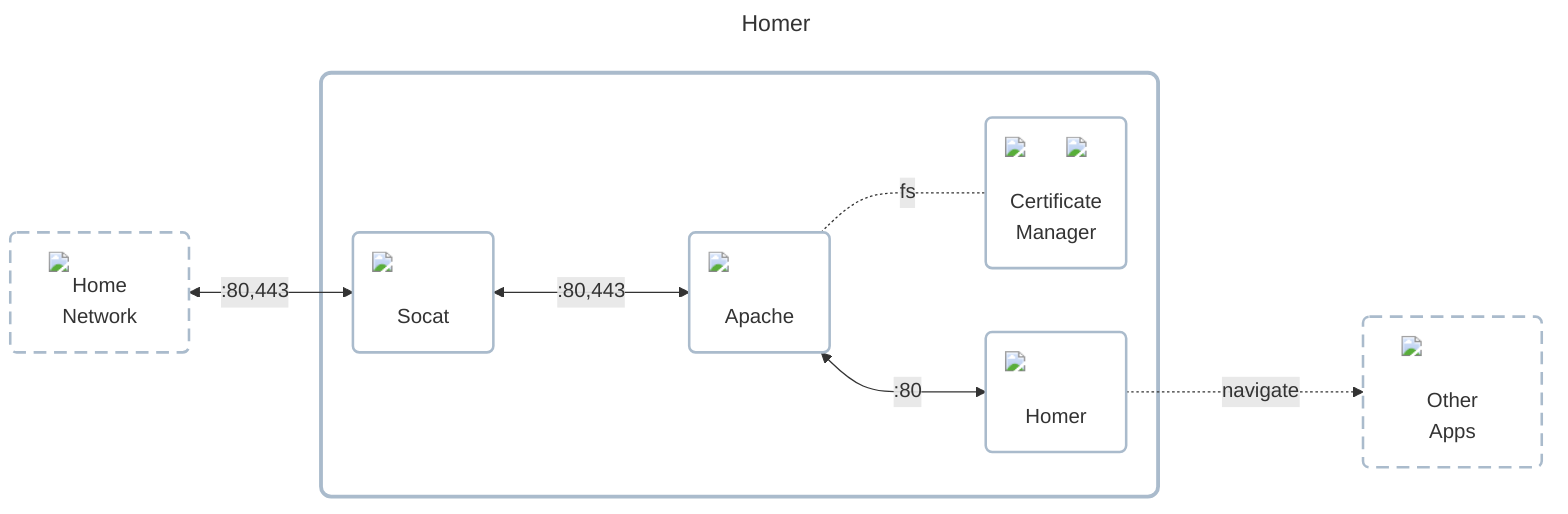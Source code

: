 ---
title: Homer
---

flowchart LR
    classDef cluster fill:#ffffff00,stroke:#aabbccff,stroke-width:3px,rx:8px,ry:8px;
    classDef node fill:#ffffff00,stroke:#aabbccff,stroke-width:2px,rx:5px,ry:5px;
    classDef dashed_border stroke-dasharray:10 6;

    home_network["<img src='../../../../icons/network.png' style='min-width:80px;max-width:80px' />Home<br />Network"]
    class home_network dashed_border

    subgraph app_wrapper[" "]
        socket_proxy("<img src='../../../../icons/ingress.png' style='min-width:80px;max-width:80px' /><br />Socat")
        http_proxy("<img src='../../../../icons/apache.png' style='min-width:80px;max-width:80px' /><br />Apache")
        certificate_manager("<img src='../../../../icons/cronjob.png' style='min-width:32px;max-width:32px;position:absolute;top:0;right:0' /><img src='../../../../icons/lets-encrypt.png' style='min-width:80px;max-width:80px' /><br />Certificate<br />Manager")
        homer("<img src='../../../../icons/homer.png' style='min-width:80px;max-width:80px' /><br />Homer")

        socket_proxy <--->|:80,443| http_proxy <--->|:80| homer
        http_proxy -..-|fs| certificate_manager
    end

    other_apps["<img src='../../../../icons/apps.png' style='min-width:80px;max-width:80px' /><br />Other<br />Apps"]
    class other_apps dashed_border

    home_network <-->|:80,443| socket_proxy
    homer -..->|navigate| other_apps